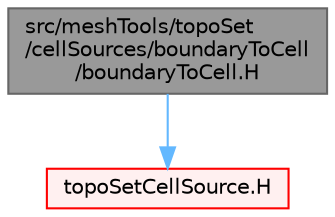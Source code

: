 digraph "src/meshTools/topoSet/cellSources/boundaryToCell/boundaryToCell.H"
{
 // LATEX_PDF_SIZE
  bgcolor="transparent";
  edge [fontname=Helvetica,fontsize=10,labelfontname=Helvetica,labelfontsize=10];
  node [fontname=Helvetica,fontsize=10,shape=box,height=0.2,width=0.4];
  Node1 [id="Node000001",label="src/meshTools/topoSet\l/cellSources/boundaryToCell\l/boundaryToCell.H",height=0.2,width=0.4,color="gray40", fillcolor="grey60", style="filled", fontcolor="black",tooltip=" "];
  Node1 -> Node2 [id="edge1_Node000001_Node000002",color="steelblue1",style="solid",tooltip=" "];
  Node2 [id="Node000002",label="topoSetCellSource.H",height=0.2,width=0.4,color="red", fillcolor="#FFF0F0", style="filled",URL="$topoSetCellSource_8H.html",tooltip=" "];
}
